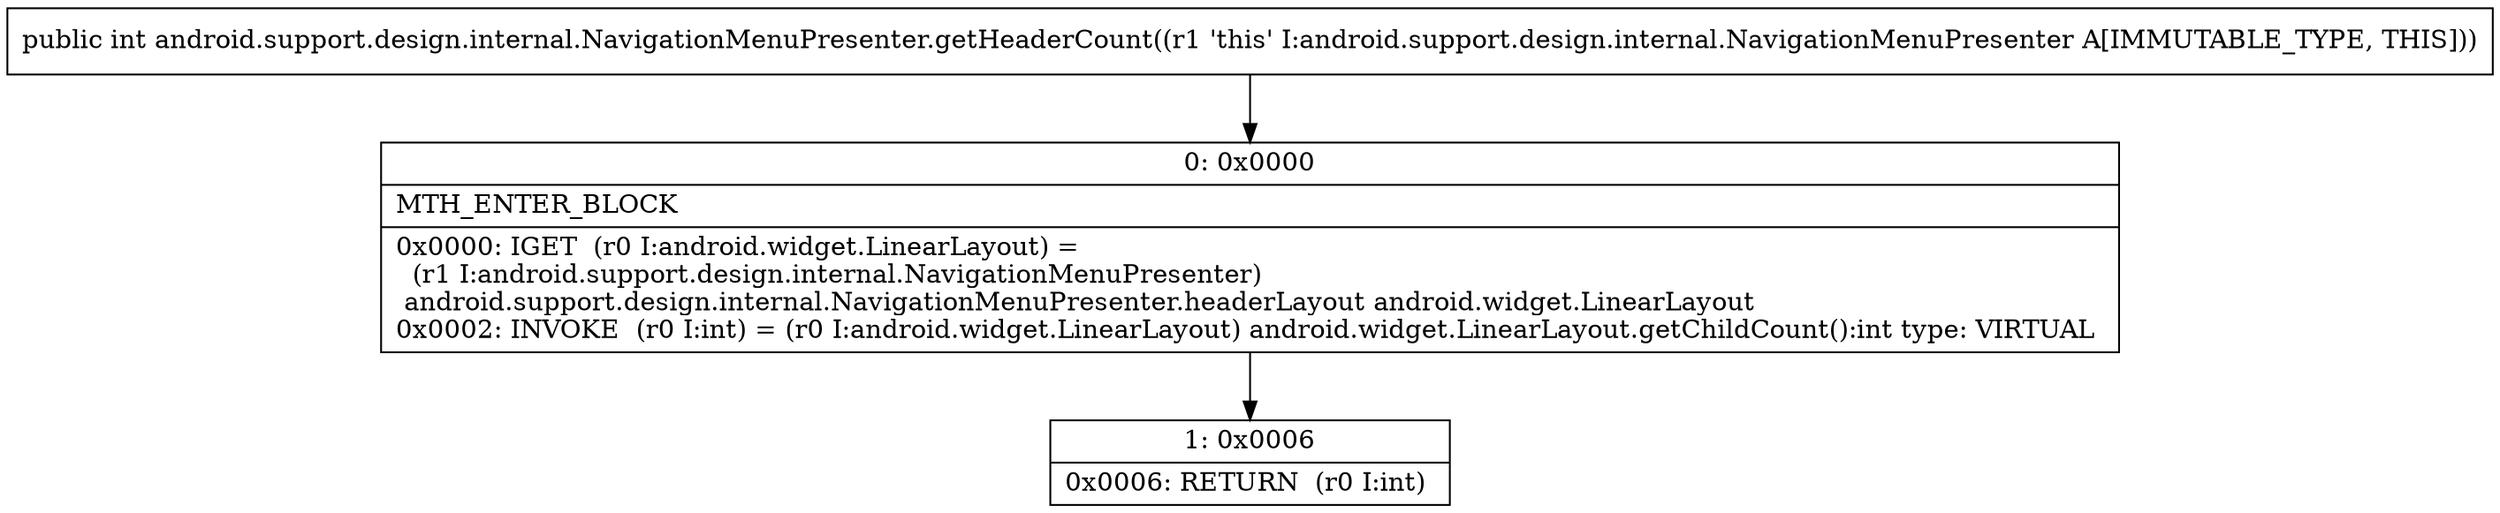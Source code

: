 digraph "CFG forandroid.support.design.internal.NavigationMenuPresenter.getHeaderCount()I" {
Node_0 [shape=record,label="{0\:\ 0x0000|MTH_ENTER_BLOCK\l|0x0000: IGET  (r0 I:android.widget.LinearLayout) = \l  (r1 I:android.support.design.internal.NavigationMenuPresenter)\l android.support.design.internal.NavigationMenuPresenter.headerLayout android.widget.LinearLayout \l0x0002: INVOKE  (r0 I:int) = (r0 I:android.widget.LinearLayout) android.widget.LinearLayout.getChildCount():int type: VIRTUAL \l}"];
Node_1 [shape=record,label="{1\:\ 0x0006|0x0006: RETURN  (r0 I:int) \l}"];
MethodNode[shape=record,label="{public int android.support.design.internal.NavigationMenuPresenter.getHeaderCount((r1 'this' I:android.support.design.internal.NavigationMenuPresenter A[IMMUTABLE_TYPE, THIS])) }"];
MethodNode -> Node_0;
Node_0 -> Node_1;
}

